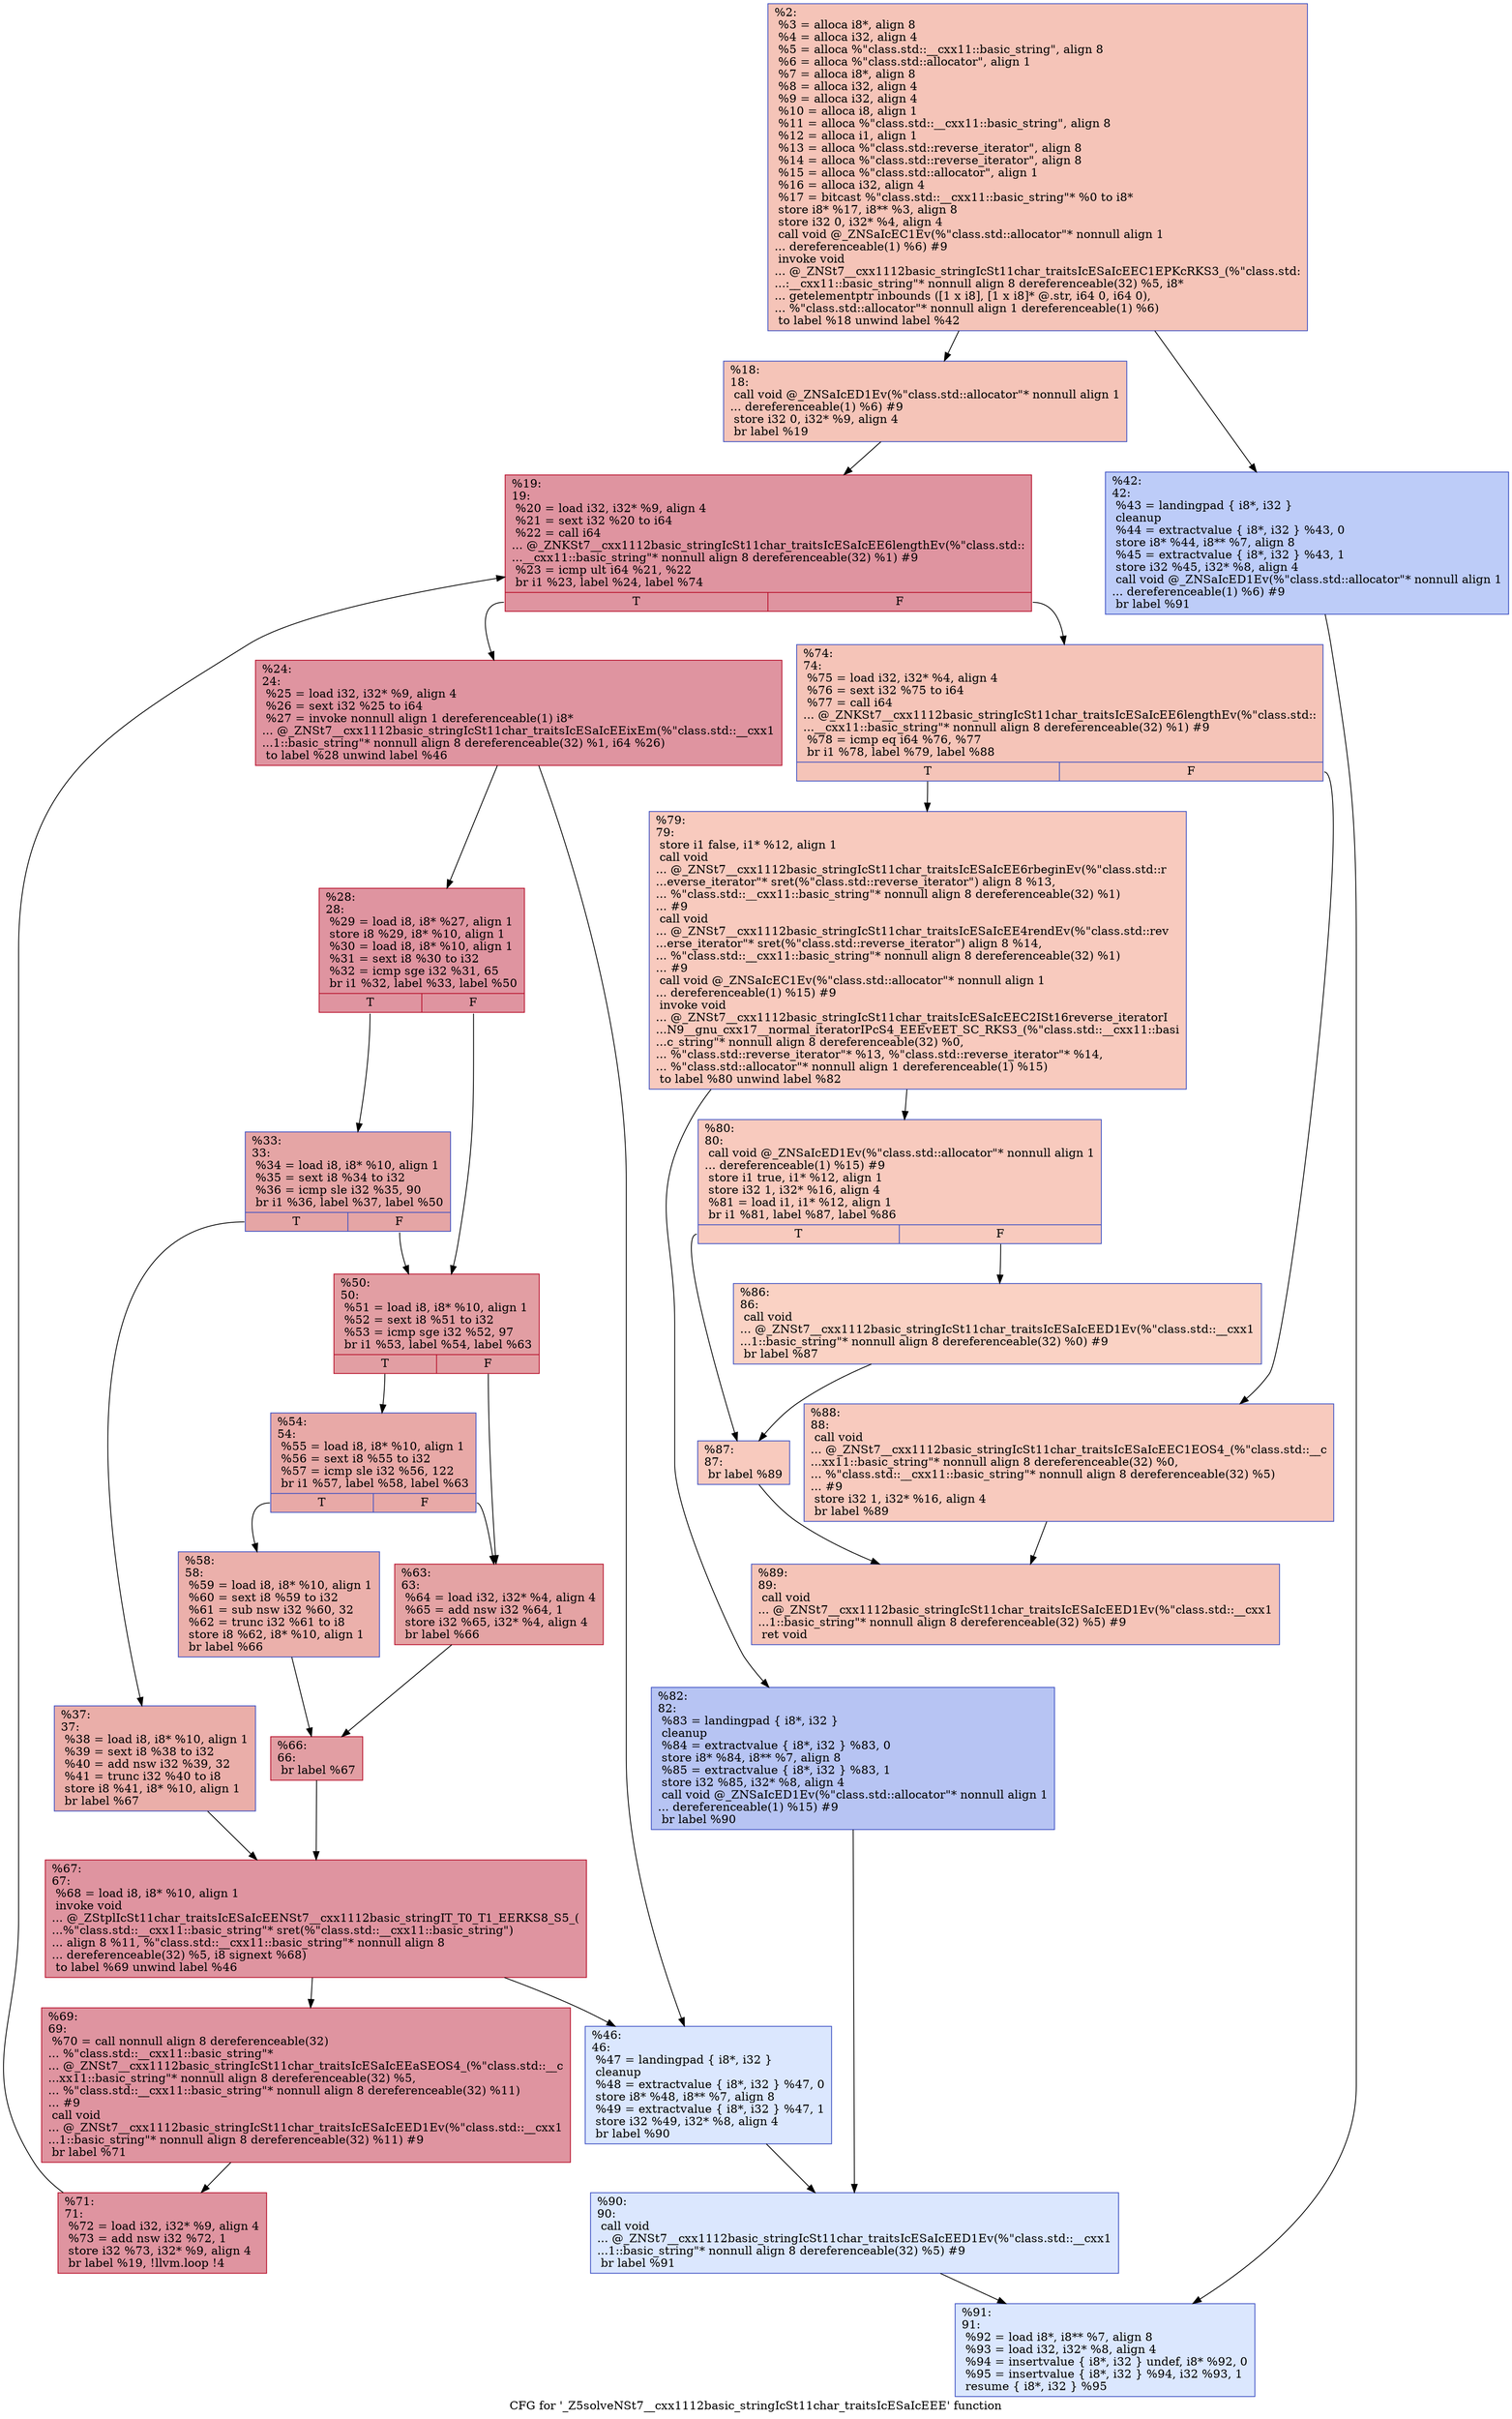 digraph "CFG for '_Z5solveNSt7__cxx1112basic_stringIcSt11char_traitsIcESaIcEEE' function" {
	label="CFG for '_Z5solveNSt7__cxx1112basic_stringIcSt11char_traitsIcESaIcEEE' function";

	Node0x55db9dd20750 [shape=record,color="#3d50c3ff", style=filled, fillcolor="#e97a5f70",label="{%2:\l  %3 = alloca i8*, align 8\l  %4 = alloca i32, align 4\l  %5 = alloca %\"class.std::__cxx11::basic_string\", align 8\l  %6 = alloca %\"class.std::allocator\", align 1\l  %7 = alloca i8*, align 8\l  %8 = alloca i32, align 4\l  %9 = alloca i32, align 4\l  %10 = alloca i8, align 1\l  %11 = alloca %\"class.std::__cxx11::basic_string\", align 8\l  %12 = alloca i1, align 1\l  %13 = alloca %\"class.std::reverse_iterator\", align 8\l  %14 = alloca %\"class.std::reverse_iterator\", align 8\l  %15 = alloca %\"class.std::allocator\", align 1\l  %16 = alloca i32, align 4\l  %17 = bitcast %\"class.std::__cxx11::basic_string\"* %0 to i8*\l  store i8* %17, i8** %3, align 8\l  store i32 0, i32* %4, align 4\l  call void @_ZNSaIcEC1Ev(%\"class.std::allocator\"* nonnull align 1\l... dereferenceable(1) %6) #9\l  invoke void\l... @_ZNSt7__cxx1112basic_stringIcSt11char_traitsIcESaIcEEC1EPKcRKS3_(%\"class.std:\l...:__cxx11::basic_string\"* nonnull align 8 dereferenceable(32) %5, i8*\l... getelementptr inbounds ([1 x i8], [1 x i8]* @.str, i64 0, i64 0),\l... %\"class.std::allocator\"* nonnull align 1 dereferenceable(1) %6)\l          to label %18 unwind label %42\l}"];
	Node0x55db9dd20750 -> Node0x55db9dd22310;
	Node0x55db9dd20750 -> Node0x55db9dd22360;
	Node0x55db9dd22310 [shape=record,color="#3d50c3ff", style=filled, fillcolor="#e97a5f70",label="{%18:\l18:                                               \l  call void @_ZNSaIcED1Ev(%\"class.std::allocator\"* nonnull align 1\l... dereferenceable(1) %6) #9\l  store i32 0, i32* %9, align 4\l  br label %19\l}"];
	Node0x55db9dd22310 -> Node0x55db9dd22940;
	Node0x55db9dd22940 [shape=record,color="#b70d28ff", style=filled, fillcolor="#b70d2870",label="{%19:\l19:                                               \l  %20 = load i32, i32* %9, align 4\l  %21 = sext i32 %20 to i64\l  %22 = call i64\l... @_ZNKSt7__cxx1112basic_stringIcSt11char_traitsIcESaIcEE6lengthEv(%\"class.std::\l...__cxx11::basic_string\"* nonnull align 8 dereferenceable(32) %1) #9\l  %23 = icmp ult i64 %21, %22\l  br i1 %23, label %24, label %74\l|{<s0>T|<s1>F}}"];
	Node0x55db9dd22940:s0 -> Node0x55db9dd22ae0;
	Node0x55db9dd22940:s1 -> Node0x55db9dd22e40;
	Node0x55db9dd22ae0 [shape=record,color="#b70d28ff", style=filled, fillcolor="#b70d2870",label="{%24:\l24:                                               \l  %25 = load i32, i32* %9, align 4\l  %26 = sext i32 %25 to i64\l  %27 = invoke nonnull align 1 dereferenceable(1) i8*\l... @_ZNSt7__cxx1112basic_stringIcSt11char_traitsIcESaIcEEixEm(%\"class.std::__cxx1\l...1::basic_string\"* nonnull align 8 dereferenceable(32) %1, i64 %26)\l          to label %28 unwind label %46\l}"];
	Node0x55db9dd22ae0 -> Node0x55db9dd23000;
	Node0x55db9dd22ae0 -> Node0x55db9dd23050;
	Node0x55db9dd23000 [shape=record,color="#b70d28ff", style=filled, fillcolor="#b70d2870",label="{%28:\l28:                                               \l  %29 = load i8, i8* %27, align 1\l  store i8 %29, i8* %10, align 1\l  %30 = load i8, i8* %10, align 1\l  %31 = sext i8 %30 to i32\l  %32 = icmp sge i32 %31, 65\l  br i1 %32, label %33, label %50\l|{<s0>T|<s1>F}}"];
	Node0x55db9dd23000:s0 -> Node0x55db9dd22fb0;
	Node0x55db9dd23000:s1 -> Node0x55db9dd23870;
	Node0x55db9dd22fb0 [shape=record,color="#3d50c3ff", style=filled, fillcolor="#c5333470",label="{%33:\l33:                                               \l  %34 = load i8, i8* %10, align 1\l  %35 = sext i8 %34 to i32\l  %36 = icmp sle i32 %35, 90\l  br i1 %36, label %37, label %50\l|{<s0>T|<s1>F}}"];
	Node0x55db9dd22fb0:s0 -> Node0x55db9dd23b50;
	Node0x55db9dd22fb0:s1 -> Node0x55db9dd23870;
	Node0x55db9dd23b50 [shape=record,color="#3d50c3ff", style=filled, fillcolor="#d0473d70",label="{%37:\l37:                                               \l  %38 = load i8, i8* %10, align 1\l  %39 = sext i8 %38 to i32\l  %40 = add nsw i32 %39, 32\l  %41 = trunc i32 %40 to i8\l  store i8 %41, i8* %10, align 1\l  br label %67\l}"];
	Node0x55db9dd23b50 -> Node0x55db9dd23ef0;
	Node0x55db9dd22360 [shape=record,color="#3d50c3ff", style=filled, fillcolor="#6a8bef70",label="{%42:\l42:                                               \l  %43 = landingpad \{ i8*, i32 \}\l          cleanup\l  %44 = extractvalue \{ i8*, i32 \} %43, 0\l  store i8* %44, i8** %7, align 8\l  %45 = extractvalue \{ i8*, i32 \} %43, 1\l  store i32 %45, i32* %8, align 4\l  call void @_ZNSaIcED1Ev(%\"class.std::allocator\"* nonnull align 1\l... dereferenceable(1) %6) #9\l  br label %91\l}"];
	Node0x55db9dd22360 -> Node0x55db9dd24560;
	Node0x55db9dd23050 [shape=record,color="#3d50c3ff", style=filled, fillcolor="#aec9fc70",label="{%46:\l46:                                               \l  %47 = landingpad \{ i8*, i32 \}\l          cleanup\l  %48 = extractvalue \{ i8*, i32 \} %47, 0\l  store i8* %48, i8** %7, align 8\l  %49 = extractvalue \{ i8*, i32 \} %47, 1\l  store i32 %49, i32* %8, align 4\l  br label %90\l}"];
	Node0x55db9dd23050 -> Node0x55db9dd248b0;
	Node0x55db9dd23870 [shape=record,color="#b70d28ff", style=filled, fillcolor="#be242e70",label="{%50:\l50:                                               \l  %51 = load i8, i8* %10, align 1\l  %52 = sext i8 %51 to i32\l  %53 = icmp sge i32 %52, 97\l  br i1 %53, label %54, label %63\l|{<s0>T|<s1>F}}"];
	Node0x55db9dd23870:s0 -> Node0x55db9dd24b10;
	Node0x55db9dd23870:s1 -> Node0x55db9dd24b60;
	Node0x55db9dd24b10 [shape=record,color="#3d50c3ff", style=filled, fillcolor="#ca3b3770",label="{%54:\l54:                                               \l  %55 = load i8, i8* %10, align 1\l  %56 = sext i8 %55 to i32\l  %57 = icmp sle i32 %56, 122\l  br i1 %57, label %58, label %63\l|{<s0>T|<s1>F}}"];
	Node0x55db9dd24b10:s0 -> Node0x55db9dd24e40;
	Node0x55db9dd24b10:s1 -> Node0x55db9dd24b60;
	Node0x55db9dd24e40 [shape=record,color="#3d50c3ff", style=filled, fillcolor="#d24b4070",label="{%58:\l58:                                               \l  %59 = load i8, i8* %10, align 1\l  %60 = sext i8 %59 to i32\l  %61 = sub nsw i32 %60, 32\l  %62 = trunc i32 %61 to i8\l  store i8 %62, i8* %10, align 1\l  br label %66\l}"];
	Node0x55db9dd24e40 -> Node0x55db9dd251b0;
	Node0x55db9dd24b60 [shape=record,color="#b70d28ff", style=filled, fillcolor="#c32e3170",label="{%63:\l63:                                               \l  %64 = load i32, i32* %4, align 4\l  %65 = add nsw i32 %64, 1\l  store i32 %65, i32* %4, align 4\l  br label %66\l}"];
	Node0x55db9dd24b60 -> Node0x55db9dd251b0;
	Node0x55db9dd251b0 [shape=record,color="#b70d28ff", style=filled, fillcolor="#be242e70",label="{%66:\l66:                                               \l  br label %67\l}"];
	Node0x55db9dd251b0 -> Node0x55db9dd23ef0;
	Node0x55db9dd23ef0 [shape=record,color="#b70d28ff", style=filled, fillcolor="#b70d2870",label="{%67:\l67:                                               \l  %68 = load i8, i8* %10, align 1\l  invoke void\l... @_ZStplIcSt11char_traitsIcESaIcEENSt7__cxx1112basic_stringIT_T0_T1_EERKS8_S5_(\l...%\"class.std::__cxx11::basic_string\"* sret(%\"class.std::__cxx11::basic_string\")\l... align 8 %11, %\"class.std::__cxx11::basic_string\"* nonnull align 8\l... dereferenceable(32) %5, i8 signext %68)\l          to label %69 unwind label %46\l}"];
	Node0x55db9dd23ef0 -> Node0x55db9dd25a10;
	Node0x55db9dd23ef0 -> Node0x55db9dd23050;
	Node0x55db9dd25a10 [shape=record,color="#b70d28ff", style=filled, fillcolor="#b70d2870",label="{%69:\l69:                                               \l  %70 = call nonnull align 8 dereferenceable(32)\l... %\"class.std::__cxx11::basic_string\"*\l... @_ZNSt7__cxx1112basic_stringIcSt11char_traitsIcESaIcEEaSEOS4_(%\"class.std::__c\l...xx11::basic_string\"* nonnull align 8 dereferenceable(32) %5,\l... %\"class.std::__cxx11::basic_string\"* nonnull align 8 dereferenceable(32) %11)\l... #9\l  call void\l... @_ZNSt7__cxx1112basic_stringIcSt11char_traitsIcESaIcEED1Ev(%\"class.std::__cxx1\l...1::basic_string\"* nonnull align 8 dereferenceable(32) %11) #9\l  br label %71\l}"];
	Node0x55db9dd25a10 -> Node0x55db9dd25d90;
	Node0x55db9dd25d90 [shape=record,color="#b70d28ff", style=filled, fillcolor="#b70d2870",label="{%71:\l71:                                               \l  %72 = load i32, i32* %9, align 4\l  %73 = add nsw i32 %72, 1\l  store i32 %73, i32* %9, align 4\l  br label %19, !llvm.loop !4\l}"];
	Node0x55db9dd25d90 -> Node0x55db9dd22940;
	Node0x55db9dd22e40 [shape=record,color="#3d50c3ff", style=filled, fillcolor="#e97a5f70",label="{%74:\l74:                                               \l  %75 = load i32, i32* %4, align 4\l  %76 = sext i32 %75 to i64\l  %77 = call i64\l... @_ZNKSt7__cxx1112basic_stringIcSt11char_traitsIcESaIcEE6lengthEv(%\"class.std::\l...__cxx11::basic_string\"* nonnull align 8 dereferenceable(32) %1) #9\l  %78 = icmp eq i64 %76, %77\l  br i1 %78, label %79, label %88\l|{<s0>T|<s1>F}}"];
	Node0x55db9dd22e40:s0 -> Node0x55db9dd26fa0;
	Node0x55db9dd22e40:s1 -> Node0x55db9dd271b0;
	Node0x55db9dd26fa0 [shape=record,color="#3d50c3ff", style=filled, fillcolor="#ef886b70",label="{%79:\l79:                                               \l  store i1 false, i1* %12, align 1\l  call void\l... @_ZNSt7__cxx1112basic_stringIcSt11char_traitsIcESaIcEE6rbeginEv(%\"class.std::r\l...everse_iterator\"* sret(%\"class.std::reverse_iterator\") align 8 %13,\l... %\"class.std::__cxx11::basic_string\"* nonnull align 8 dereferenceable(32) %1)\l... #9\l  call void\l... @_ZNSt7__cxx1112basic_stringIcSt11char_traitsIcESaIcEE4rendEv(%\"class.std::rev\l...erse_iterator\"* sret(%\"class.std::reverse_iterator\") align 8 %14,\l... %\"class.std::__cxx11::basic_string\"* nonnull align 8 dereferenceable(32) %1)\l... #9\l  call void @_ZNSaIcEC1Ev(%\"class.std::allocator\"* nonnull align 1\l... dereferenceable(1) %15) #9\l  invoke void\l... @_ZNSt7__cxx1112basic_stringIcSt11char_traitsIcESaIcEEC2ISt16reverse_iteratorI\l...N9__gnu_cxx17__normal_iteratorIPcS4_EEEvEET_SC_RKS3_(%\"class.std::__cxx11::basi\l...c_string\"* nonnull align 8 dereferenceable(32) %0,\l... %\"class.std::reverse_iterator\"* %13, %\"class.std::reverse_iterator\"* %14,\l... %\"class.std::allocator\"* nonnull align 1 dereferenceable(1) %15)\l          to label %80 unwind label %82\l}"];
	Node0x55db9dd26fa0 -> Node0x55db9dd27ae0;
	Node0x55db9dd26fa0 -> Node0x55db9dd27b30;
	Node0x55db9dd27ae0 [shape=record,color="#3d50c3ff", style=filled, fillcolor="#ef886b70",label="{%80:\l80:                                               \l  call void @_ZNSaIcED1Ev(%\"class.std::allocator\"* nonnull align 1\l... dereferenceable(1) %15) #9\l  store i1 true, i1* %12, align 1\l  store i32 1, i32* %16, align 4\l  %81 = load i1, i1* %12, align 1\l  br i1 %81, label %87, label %86\l|{<s0>T|<s1>F}}"];
	Node0x55db9dd27ae0:s0 -> Node0x55db9dd28140;
	Node0x55db9dd27ae0:s1 -> Node0x55db9dd28190;
	Node0x55db9dd27b30 [shape=record,color="#3d50c3ff", style=filled, fillcolor="#5b7ae570",label="{%82:\l82:                                               \l  %83 = landingpad \{ i8*, i32 \}\l          cleanup\l  %84 = extractvalue \{ i8*, i32 \} %83, 0\l  store i8* %84, i8** %7, align 8\l  %85 = extractvalue \{ i8*, i32 \} %83, 1\l  store i32 %85, i32* %8, align 4\l  call void @_ZNSaIcED1Ev(%\"class.std::allocator\"* nonnull align 1\l... dereferenceable(1) %15) #9\l  br label %90\l}"];
	Node0x55db9dd27b30 -> Node0x55db9dd248b0;
	Node0x55db9dd28190 [shape=record,color="#3d50c3ff", style=filled, fillcolor="#f4987a70",label="{%86:\l86:                                               \l  call void\l... @_ZNSt7__cxx1112basic_stringIcSt11char_traitsIcESaIcEED1Ev(%\"class.std::__cxx1\l...1::basic_string\"* nonnull align 8 dereferenceable(32) %0) #9\l  br label %87\l}"];
	Node0x55db9dd28190 -> Node0x55db9dd28140;
	Node0x55db9dd28140 [shape=record,color="#3d50c3ff", style=filled, fillcolor="#ef886b70",label="{%87:\l87:                                               \l  br label %89\l}"];
	Node0x55db9dd28140 -> Node0x55db9dd28700;
	Node0x55db9dd271b0 [shape=record,color="#3d50c3ff", style=filled, fillcolor="#ef886b70",label="{%88:\l88:                                               \l  call void\l... @_ZNSt7__cxx1112basic_stringIcSt11char_traitsIcESaIcEEC1EOS4_(%\"class.std::__c\l...xx11::basic_string\"* nonnull align 8 dereferenceable(32) %0,\l... %\"class.std::__cxx11::basic_string\"* nonnull align 8 dereferenceable(32) %5)\l... #9\l  store i32 1, i32* %16, align 4\l  br label %89\l}"];
	Node0x55db9dd271b0 -> Node0x55db9dd28700;
	Node0x55db9dd28700 [shape=record,color="#3d50c3ff", style=filled, fillcolor="#e97a5f70",label="{%89:\l89:                                               \l  call void\l... @_ZNSt7__cxx1112basic_stringIcSt11char_traitsIcESaIcEED1Ev(%\"class.std::__cxx1\l...1::basic_string\"* nonnull align 8 dereferenceable(32) %5) #9\l  ret void\l}"];
	Node0x55db9dd248b0 [shape=record,color="#3d50c3ff", style=filled, fillcolor="#aec9fc70",label="{%90:\l90:                                               \l  call void\l... @_ZNSt7__cxx1112basic_stringIcSt11char_traitsIcESaIcEED1Ev(%\"class.std::__cxx1\l...1::basic_string\"* nonnull align 8 dereferenceable(32) %5) #9\l  br label %91\l}"];
	Node0x55db9dd248b0 -> Node0x55db9dd24560;
	Node0x55db9dd24560 [shape=record,color="#3d50c3ff", style=filled, fillcolor="#aec9fc70",label="{%91:\l91:                                               \l  %92 = load i8*, i8** %7, align 8\l  %93 = load i32, i32* %8, align 4\l  %94 = insertvalue \{ i8*, i32 \} undef, i8* %92, 0\l  %95 = insertvalue \{ i8*, i32 \} %94, i32 %93, 1\l  resume \{ i8*, i32 \} %95\l}"];
}

